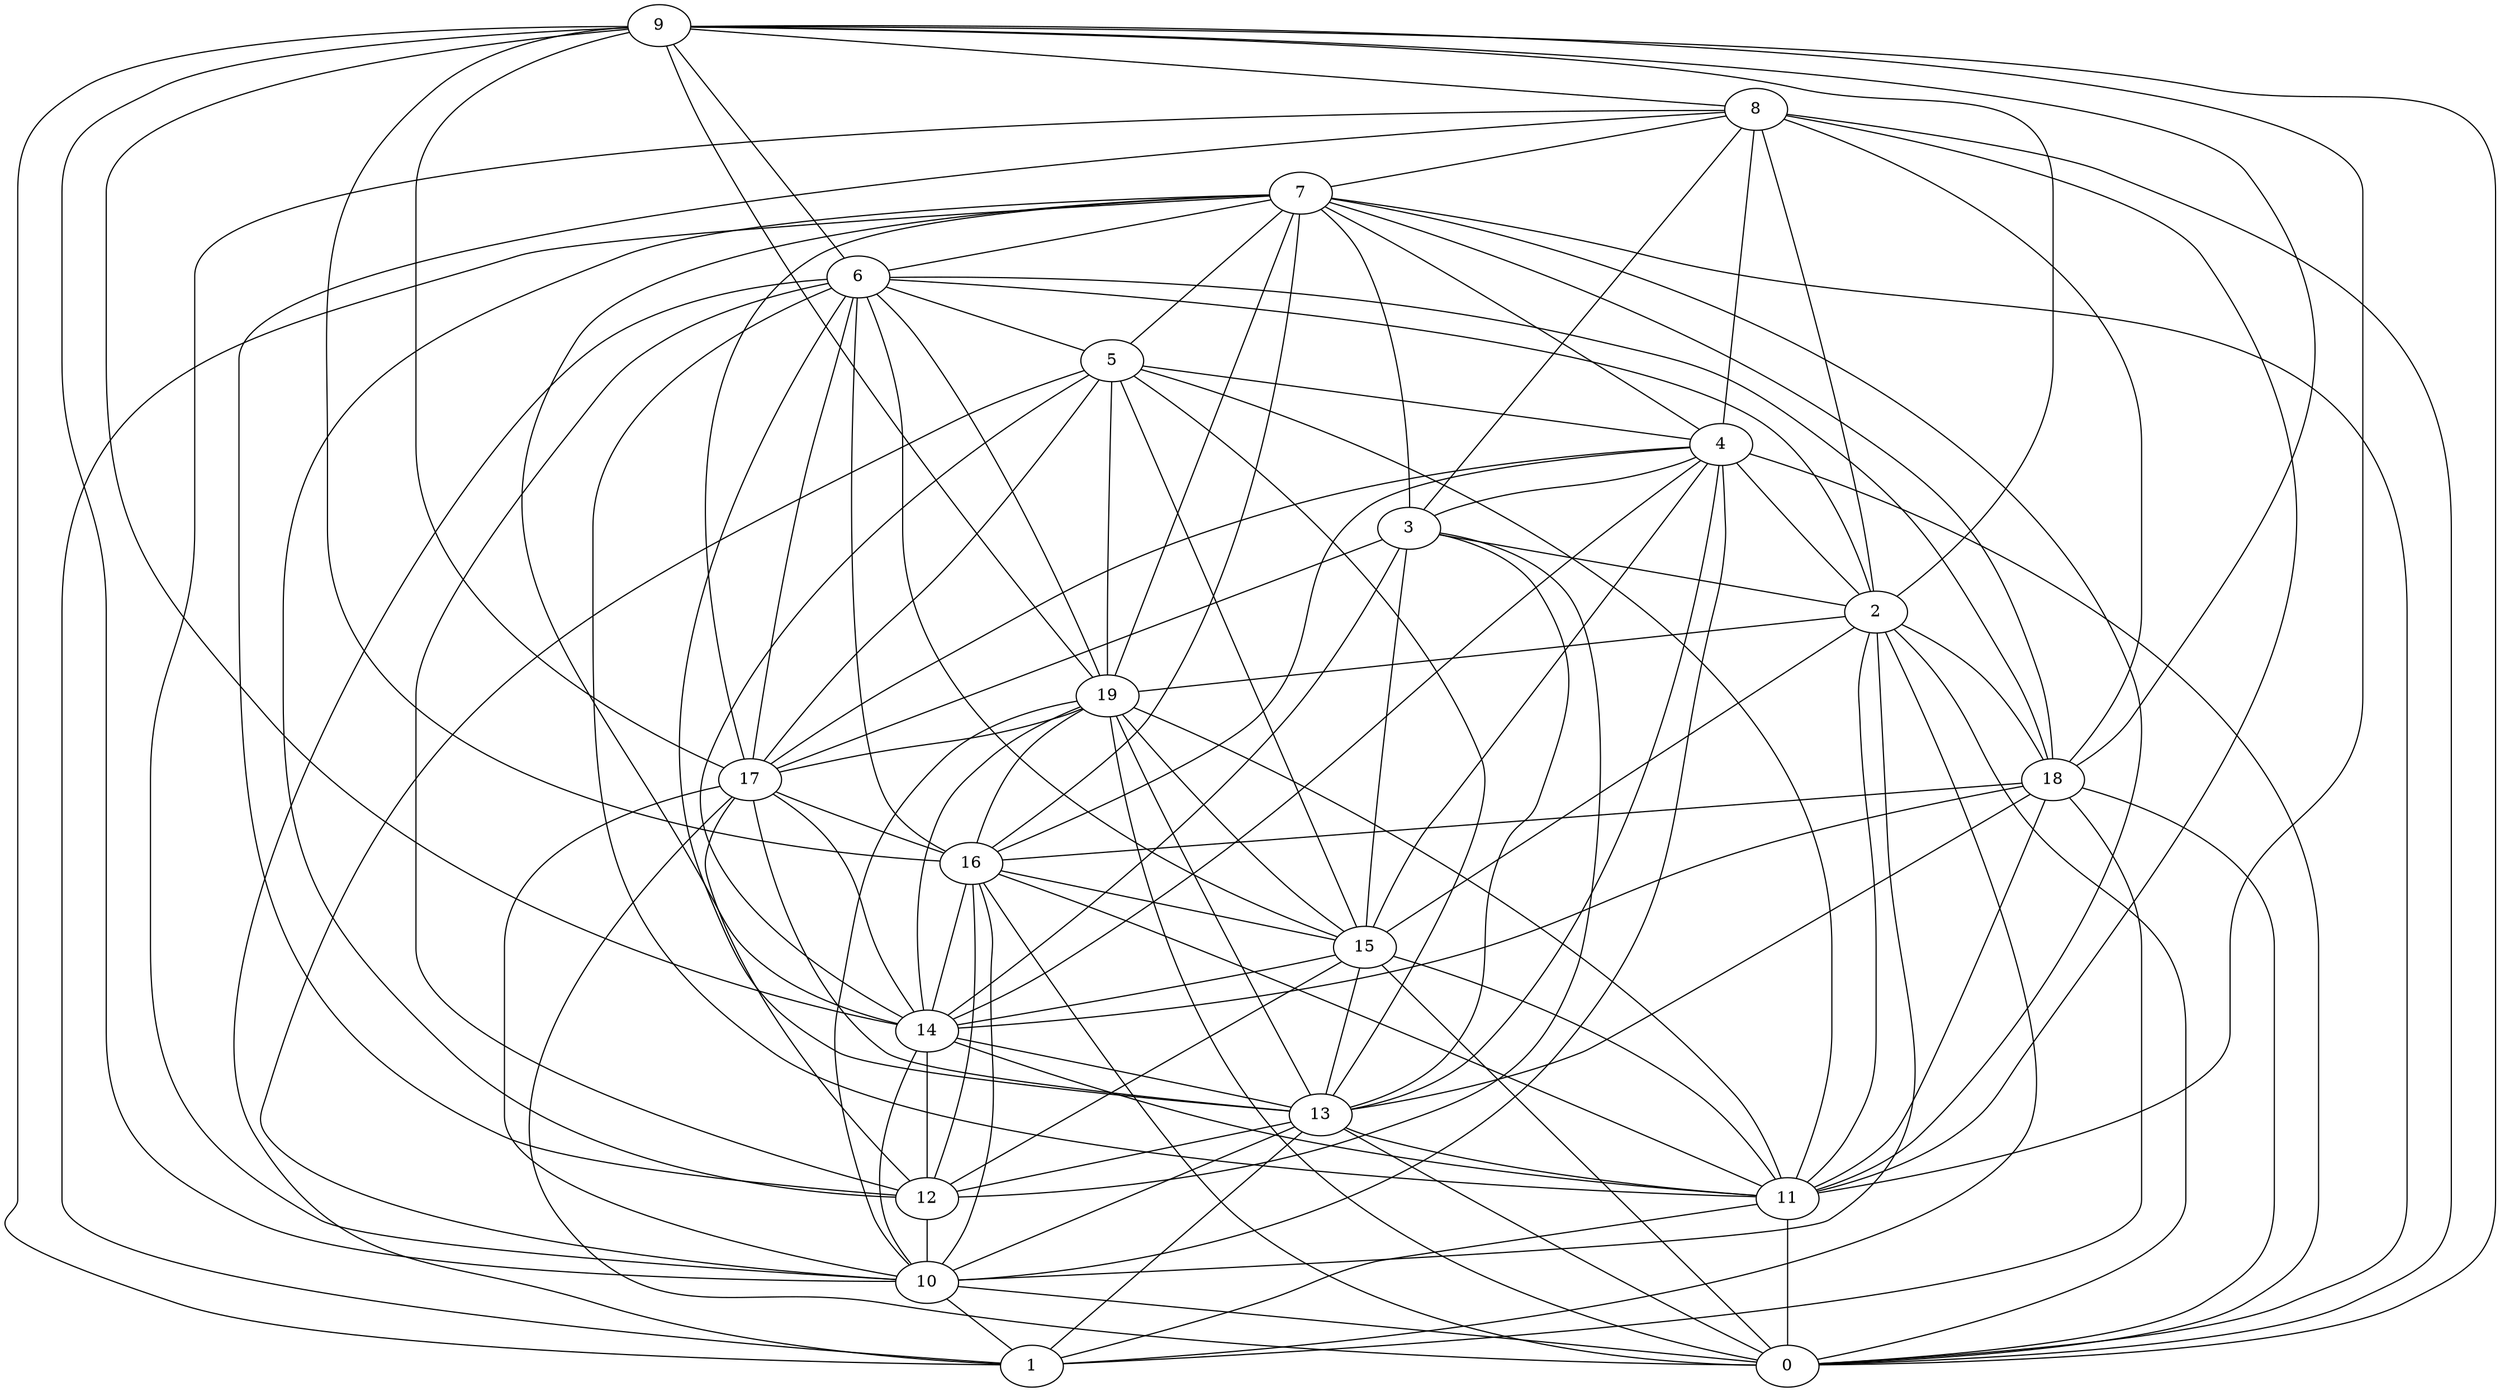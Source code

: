 digraph GG_graph {

subgraph G_graph {
edge [color = black]
"4" -> "2" [dir = none]
"4" -> "17" [dir = none]
"5" -> "15" [dir = none]
"5" -> "10" [dir = none]
"5" -> "4" [dir = none]
"12" -> "10" [dir = none]
"8" -> "12" [dir = none]
"8" -> "2" [dir = none]
"3" -> "17" [dir = none]
"3" -> "14" [dir = none]
"3" -> "13" [dir = none]
"16" -> "12" [dir = none]
"16" -> "11" [dir = none]
"2" -> "19" [dir = none]
"2" -> "15" [dir = none]
"2" -> "10" [dir = none]
"2" -> "0" [dir = none]
"2" -> "1" [dir = none]
"7" -> "6" [dir = none]
"7" -> "18" [dir = none]
"7" -> "5" [dir = none]
"7" -> "12" [dir = none]
"17" -> "14" [dir = none]
"17" -> "16" [dir = none]
"17" -> "12" [dir = none]
"17" -> "0" [dir = none]
"10" -> "0" [dir = none]
"10" -> "1" [dir = none]
"15" -> "14" [dir = none]
"13" -> "11" [dir = none]
"13" -> "10" [dir = none]
"13" -> "0" [dir = none]
"9" -> "8" [dir = none]
"9" -> "16" [dir = none]
"9" -> "14" [dir = none]
"9" -> "11" [dir = none]
"9" -> "6" [dir = none]
"9" -> "0" [dir = none]
"9" -> "19" [dir = none]
"9" -> "2" [dir = none]
"9" -> "18" [dir = none]
"9" -> "1" [dir = none]
"19" -> "13" [dir = none]
"6" -> "11" [dir = none]
"6" -> "13" [dir = none]
"6" -> "16" [dir = none]
"6" -> "5" [dir = none]
"6" -> "1" [dir = none]
"6" -> "17" [dir = none]
"6" -> "12" [dir = none]
"6" -> "2" [dir = none]
"6" -> "15" [dir = none]
"18" -> "1" [dir = none]
"18" -> "16" [dir = none]
"18" -> "13" [dir = none]
"14" -> "12" [dir = none]
"14" -> "10" [dir = none]
"4" -> "16" [dir = none]
"4" -> "10" [dir = none]
"14" -> "11" [dir = none]
"19" -> "15" [dir = none]
"18" -> "0" [dir = none]
"15" -> "0" [dir = none]
"9" -> "10" [dir = none]
"9" -> "17" [dir = none]
"15" -> "11" [dir = none]
"7" -> "17" [dir = none]
"4" -> "14" [dir = none]
"11" -> "0" [dir = none]
"8" -> "11" [dir = none]
"15" -> "13" [dir = none]
"18" -> "11" [dir = none]
"7" -> "0" [dir = none]
"4" -> "0" [dir = none]
"8" -> "7" [dir = none]
"7" -> "14" [dir = none]
"7" -> "1" [dir = none]
"19" -> "10" [dir = none]
"13" -> "12" [dir = none]
"8" -> "4" [dir = none]
"8" -> "0" [dir = none]
"11" -> "1" [dir = none]
"19" -> "17" [dir = none]
"19" -> "16" [dir = none]
"4" -> "13" [dir = none]
"5" -> "13" [dir = none]
"8" -> "3" [dir = none]
"5" -> "19" [dir = none]
"14" -> "13" [dir = none]
"5" -> "14" [dir = none]
"16" -> "0" [dir = none]
"2" -> "11" [dir = none]
"19" -> "0" [dir = none]
"4" -> "3" [dir = none]
"3" -> "12" [dir = none]
"17" -> "13" [dir = none]
"8" -> "10" [dir = none]
"16" -> "14" [dir = none]
"5" -> "17" [dir = none]
"7" -> "16" [dir = none]
"13" -> "1" [dir = none]
"19" -> "14" [dir = none]
"5" -> "11" [dir = none]
"7" -> "3" [dir = none]
"18" -> "14" [dir = none]
"15" -> "12" [dir = none]
"7" -> "11" [dir = none]
"17" -> "10" [dir = none]
"6" -> "18" [dir = none]
"6" -> "19" [dir = none]
"4" -> "15" [dir = none]
"16" -> "15" [dir = none]
"7" -> "4" [dir = none]
"19" -> "11" [dir = none]
"3" -> "2" [dir = none]
"8" -> "18" [dir = none]
"7" -> "19" [dir = none]
"3" -> "15" [dir = none]
"16" -> "10" [dir = none]
"2" -> "18" [dir = none]
}

}
